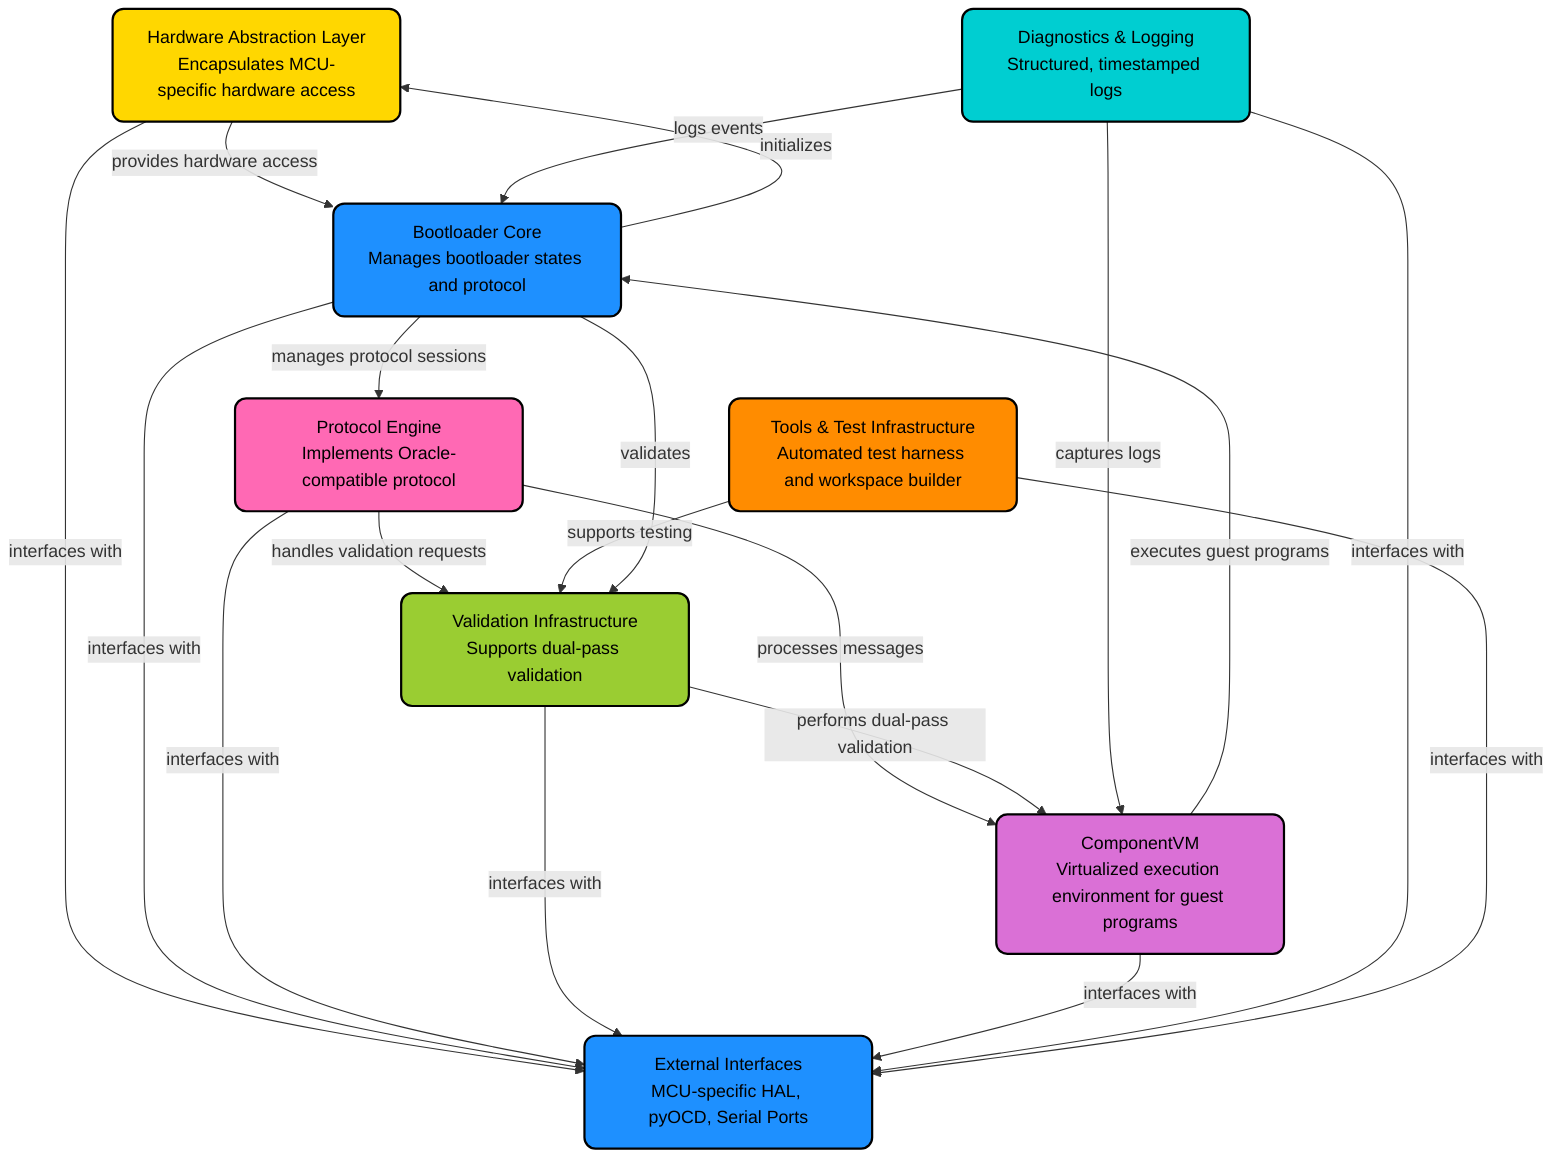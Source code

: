 graph TB
%% === STYLES ===
classDef core fill:#1E90FF,stroke:#000,color:#000,stroke-width:2px,rx:10px,ry:10px;
classDef hal fill:#FFD700,stroke:#000,color:#000,stroke-width:2px,rx:10px,ry:10px;
classDef protocol fill:#FF69B4,stroke:#000,color:#000,stroke-width:2px,rx:10px,ry:10px;
classDef validation fill:#9ACD32,stroke:#000,color:#000,stroke-width:2px,rx:10px,ry:10px;
classDef vm fill:#DA70D6,stroke:#000,color:#000,stroke-width:2px,rx:10px,ry:10px;
classDef diagnostics fill:#00CED1,stroke:#000,color:#000,stroke-width:2px,rx:10px,ry:10px;
classDef tools fill:#FF8C00,stroke:#000,color:#000,stroke-width:2px,rx:10px,ry:10px;

%% === CONTAINERS ===
HAL["Hardware Abstraction Layer<br/>Encapsulates MCU-specific hardware access"]:::hal
Bootloader["Bootloader Core<br/>Manages bootloader states and protocol"]:::core
ProtocolEngine["Protocol Engine<br/>Implements Oracle-compatible protocol"]:::protocol
ValidationInfra["Validation Infrastructure<br/>Supports dual-pass validation"]:::validation
ComponentVM["ComponentVM<br/>Virtualized execution environment for guest programs"]:::vm
Diagnostics["Diagnostics & Logging<br/>Structured, timestamped logs"]:::diagnostics
Tools["Tools & Test Infrastructure<br/>Automated test harness and workspace builder"]:::tools

%% === DATA FLOW ===
HAL -->|"provides hardware access"| Bootloader
Bootloader -->|"manages protocol sessions"| ProtocolEngine
ProtocolEngine -->|"handles validation requests"| ValidationInfra
ComponentVM -->|"executes guest programs"| Bootloader
Diagnostics -->|"logs events"| Bootloader
Tools -->|"supports testing"| ValidationInfra

%% === CONTROL FLOW ===
Bootloader -->|"initializes"| HAL
Bootloader -->|"validates"| ValidationInfra
ProtocolEngine -->|"processes messages"| ComponentVM
ValidationInfra -->|"performs dual-pass validation"| ComponentVM
Diagnostics -->|"captures logs"| ComponentVM

%% === EXTERNAL INTERFACES ===
ExternalInterface["External Interfaces<br/>MCU-specific HAL, pyOCD, Serial Ports"]:::core
HAL -->|"interfaces with"| ExternalInterface
Bootloader -->|"interfaces with"| ExternalInterface
ProtocolEngine -->|"interfaces with"| ExternalInterface
ValidationInfra -->|"interfaces with"| ExternalInterface
ComponentVM -->|"interfaces with"| ExternalInterface
Diagnostics -->|"interfaces with"| ExternalInterface
Tools -->|"interfaces with"| ExternalInterface